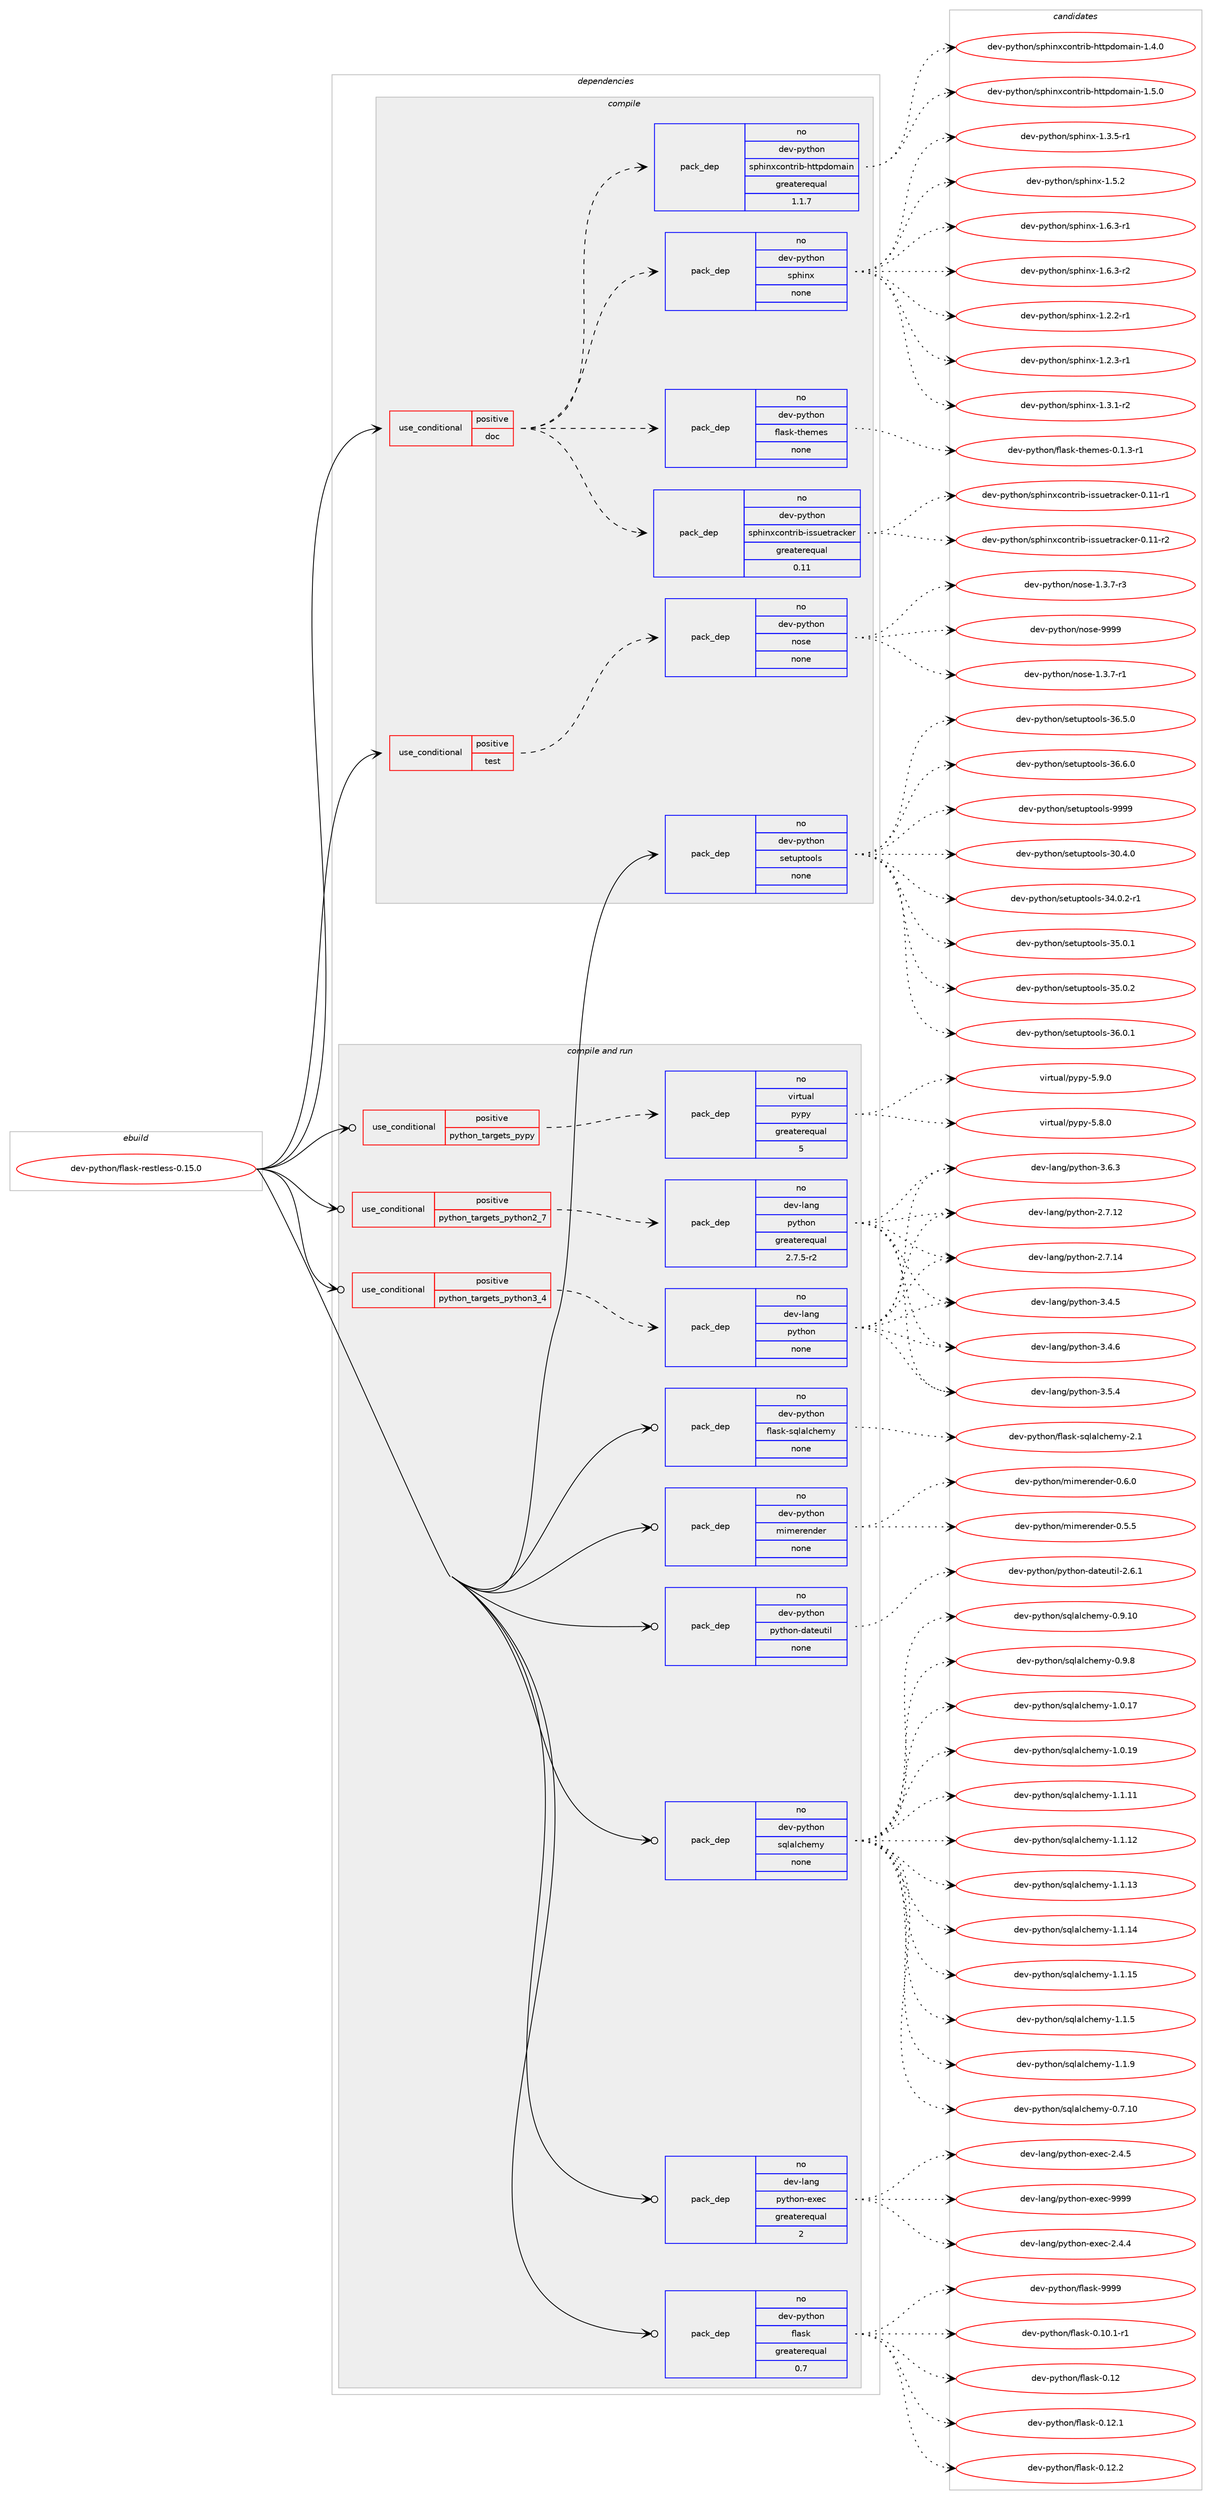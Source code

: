 digraph prolog {

# *************
# Graph options
# *************

newrank=true;
concentrate=true;
compound=true;
graph [rankdir=LR,fontname=Helvetica,fontsize=10,ranksep=1.5];#, ranksep=2.5, nodesep=0.2];
edge  [arrowhead=vee];
node  [fontname=Helvetica,fontsize=10];

# **********
# The ebuild
# **********

subgraph cluster_leftcol {
color=gray;
rank=same;
label=<<i>ebuild</i>>;
id [label="dev-python/flask-restless-0.15.0", color=red, width=4, href="../dev-python/flask-restless-0.15.0.svg"];
}

# ****************
# The dependencies
# ****************

subgraph cluster_midcol {
color=gray;
label=<<i>dependencies</i>>;
subgraph cluster_compile {
fillcolor="#eeeeee";
style=filled;
label=<<i>compile</i>>;
subgraph cond32901 {
dependency157790 [label=<<TABLE BORDER="0" CELLBORDER="1" CELLSPACING="0" CELLPADDING="4"><TR><TD ROWSPAN="3" CELLPADDING="10">use_conditional</TD></TR><TR><TD>positive</TD></TR><TR><TD>doc</TD></TR></TABLE>>, shape=none, color=red];
subgraph pack121051 {
dependency157791 [label=<<TABLE BORDER="0" CELLBORDER="1" CELLSPACING="0" CELLPADDING="4" WIDTH="220"><TR><TD ROWSPAN="6" CELLPADDING="30">pack_dep</TD></TR><TR><TD WIDTH="110">no</TD></TR><TR><TD>dev-python</TD></TR><TR><TD>sphinx</TD></TR><TR><TD>none</TD></TR><TR><TD></TD></TR></TABLE>>, shape=none, color=blue];
}
dependency157790:e -> dependency157791:w [weight=20,style="dashed",arrowhead="vee"];
subgraph pack121052 {
dependency157792 [label=<<TABLE BORDER="0" CELLBORDER="1" CELLSPACING="0" CELLPADDING="4" WIDTH="220"><TR><TD ROWSPAN="6" CELLPADDING="30">pack_dep</TD></TR><TR><TD WIDTH="110">no</TD></TR><TR><TD>dev-python</TD></TR><TR><TD>sphinxcontrib-httpdomain</TD></TR><TR><TD>greaterequal</TD></TR><TR><TD>1.1.7</TD></TR></TABLE>>, shape=none, color=blue];
}
dependency157790:e -> dependency157792:w [weight=20,style="dashed",arrowhead="vee"];
subgraph pack121053 {
dependency157793 [label=<<TABLE BORDER="0" CELLBORDER="1" CELLSPACING="0" CELLPADDING="4" WIDTH="220"><TR><TD ROWSPAN="6" CELLPADDING="30">pack_dep</TD></TR><TR><TD WIDTH="110">no</TD></TR><TR><TD>dev-python</TD></TR><TR><TD>sphinxcontrib-issuetracker</TD></TR><TR><TD>greaterequal</TD></TR><TR><TD>0.11</TD></TR></TABLE>>, shape=none, color=blue];
}
dependency157790:e -> dependency157793:w [weight=20,style="dashed",arrowhead="vee"];
subgraph pack121054 {
dependency157794 [label=<<TABLE BORDER="0" CELLBORDER="1" CELLSPACING="0" CELLPADDING="4" WIDTH="220"><TR><TD ROWSPAN="6" CELLPADDING="30">pack_dep</TD></TR><TR><TD WIDTH="110">no</TD></TR><TR><TD>dev-python</TD></TR><TR><TD>flask-themes</TD></TR><TR><TD>none</TD></TR><TR><TD></TD></TR></TABLE>>, shape=none, color=blue];
}
dependency157790:e -> dependency157794:w [weight=20,style="dashed",arrowhead="vee"];
}
id:e -> dependency157790:w [weight=20,style="solid",arrowhead="vee"];
subgraph cond32902 {
dependency157795 [label=<<TABLE BORDER="0" CELLBORDER="1" CELLSPACING="0" CELLPADDING="4"><TR><TD ROWSPAN="3" CELLPADDING="10">use_conditional</TD></TR><TR><TD>positive</TD></TR><TR><TD>test</TD></TR></TABLE>>, shape=none, color=red];
subgraph pack121055 {
dependency157796 [label=<<TABLE BORDER="0" CELLBORDER="1" CELLSPACING="0" CELLPADDING="4" WIDTH="220"><TR><TD ROWSPAN="6" CELLPADDING="30">pack_dep</TD></TR><TR><TD WIDTH="110">no</TD></TR><TR><TD>dev-python</TD></TR><TR><TD>nose</TD></TR><TR><TD>none</TD></TR><TR><TD></TD></TR></TABLE>>, shape=none, color=blue];
}
dependency157795:e -> dependency157796:w [weight=20,style="dashed",arrowhead="vee"];
}
id:e -> dependency157795:w [weight=20,style="solid",arrowhead="vee"];
subgraph pack121056 {
dependency157797 [label=<<TABLE BORDER="0" CELLBORDER="1" CELLSPACING="0" CELLPADDING="4" WIDTH="220"><TR><TD ROWSPAN="6" CELLPADDING="30">pack_dep</TD></TR><TR><TD WIDTH="110">no</TD></TR><TR><TD>dev-python</TD></TR><TR><TD>setuptools</TD></TR><TR><TD>none</TD></TR><TR><TD></TD></TR></TABLE>>, shape=none, color=blue];
}
id:e -> dependency157797:w [weight=20,style="solid",arrowhead="vee"];
}
subgraph cluster_compileandrun {
fillcolor="#eeeeee";
style=filled;
label=<<i>compile and run</i>>;
subgraph cond32903 {
dependency157798 [label=<<TABLE BORDER="0" CELLBORDER="1" CELLSPACING="0" CELLPADDING="4"><TR><TD ROWSPAN="3" CELLPADDING="10">use_conditional</TD></TR><TR><TD>positive</TD></TR><TR><TD>python_targets_pypy</TD></TR></TABLE>>, shape=none, color=red];
subgraph pack121057 {
dependency157799 [label=<<TABLE BORDER="0" CELLBORDER="1" CELLSPACING="0" CELLPADDING="4" WIDTH="220"><TR><TD ROWSPAN="6" CELLPADDING="30">pack_dep</TD></TR><TR><TD WIDTH="110">no</TD></TR><TR><TD>virtual</TD></TR><TR><TD>pypy</TD></TR><TR><TD>greaterequal</TD></TR><TR><TD>5</TD></TR></TABLE>>, shape=none, color=blue];
}
dependency157798:e -> dependency157799:w [weight=20,style="dashed",arrowhead="vee"];
}
id:e -> dependency157798:w [weight=20,style="solid",arrowhead="odotvee"];
subgraph cond32904 {
dependency157800 [label=<<TABLE BORDER="0" CELLBORDER="1" CELLSPACING="0" CELLPADDING="4"><TR><TD ROWSPAN="3" CELLPADDING="10">use_conditional</TD></TR><TR><TD>positive</TD></TR><TR><TD>python_targets_python2_7</TD></TR></TABLE>>, shape=none, color=red];
subgraph pack121058 {
dependency157801 [label=<<TABLE BORDER="0" CELLBORDER="1" CELLSPACING="0" CELLPADDING="4" WIDTH="220"><TR><TD ROWSPAN="6" CELLPADDING="30">pack_dep</TD></TR><TR><TD WIDTH="110">no</TD></TR><TR><TD>dev-lang</TD></TR><TR><TD>python</TD></TR><TR><TD>greaterequal</TD></TR><TR><TD>2.7.5-r2</TD></TR></TABLE>>, shape=none, color=blue];
}
dependency157800:e -> dependency157801:w [weight=20,style="dashed",arrowhead="vee"];
}
id:e -> dependency157800:w [weight=20,style="solid",arrowhead="odotvee"];
subgraph cond32905 {
dependency157802 [label=<<TABLE BORDER="0" CELLBORDER="1" CELLSPACING="0" CELLPADDING="4"><TR><TD ROWSPAN="3" CELLPADDING="10">use_conditional</TD></TR><TR><TD>positive</TD></TR><TR><TD>python_targets_python3_4</TD></TR></TABLE>>, shape=none, color=red];
subgraph pack121059 {
dependency157803 [label=<<TABLE BORDER="0" CELLBORDER="1" CELLSPACING="0" CELLPADDING="4" WIDTH="220"><TR><TD ROWSPAN="6" CELLPADDING="30">pack_dep</TD></TR><TR><TD WIDTH="110">no</TD></TR><TR><TD>dev-lang</TD></TR><TR><TD>python</TD></TR><TR><TD>none</TD></TR><TR><TD></TD></TR></TABLE>>, shape=none, color=blue];
}
dependency157802:e -> dependency157803:w [weight=20,style="dashed",arrowhead="vee"];
}
id:e -> dependency157802:w [weight=20,style="solid",arrowhead="odotvee"];
subgraph pack121060 {
dependency157804 [label=<<TABLE BORDER="0" CELLBORDER="1" CELLSPACING="0" CELLPADDING="4" WIDTH="220"><TR><TD ROWSPAN="6" CELLPADDING="30">pack_dep</TD></TR><TR><TD WIDTH="110">no</TD></TR><TR><TD>dev-lang</TD></TR><TR><TD>python-exec</TD></TR><TR><TD>greaterequal</TD></TR><TR><TD>2</TD></TR></TABLE>>, shape=none, color=blue];
}
id:e -> dependency157804:w [weight=20,style="solid",arrowhead="odotvee"];
subgraph pack121061 {
dependency157805 [label=<<TABLE BORDER="0" CELLBORDER="1" CELLSPACING="0" CELLPADDING="4" WIDTH="220"><TR><TD ROWSPAN="6" CELLPADDING="30">pack_dep</TD></TR><TR><TD WIDTH="110">no</TD></TR><TR><TD>dev-python</TD></TR><TR><TD>flask</TD></TR><TR><TD>greaterequal</TD></TR><TR><TD>0.7</TD></TR></TABLE>>, shape=none, color=blue];
}
id:e -> dependency157805:w [weight=20,style="solid",arrowhead="odotvee"];
subgraph pack121062 {
dependency157806 [label=<<TABLE BORDER="0" CELLBORDER="1" CELLSPACING="0" CELLPADDING="4" WIDTH="220"><TR><TD ROWSPAN="6" CELLPADDING="30">pack_dep</TD></TR><TR><TD WIDTH="110">no</TD></TR><TR><TD>dev-python</TD></TR><TR><TD>flask-sqlalchemy</TD></TR><TR><TD>none</TD></TR><TR><TD></TD></TR></TABLE>>, shape=none, color=blue];
}
id:e -> dependency157806:w [weight=20,style="solid",arrowhead="odotvee"];
subgraph pack121063 {
dependency157807 [label=<<TABLE BORDER="0" CELLBORDER="1" CELLSPACING="0" CELLPADDING="4" WIDTH="220"><TR><TD ROWSPAN="6" CELLPADDING="30">pack_dep</TD></TR><TR><TD WIDTH="110">no</TD></TR><TR><TD>dev-python</TD></TR><TR><TD>mimerender</TD></TR><TR><TD>none</TD></TR><TR><TD></TD></TR></TABLE>>, shape=none, color=blue];
}
id:e -> dependency157807:w [weight=20,style="solid",arrowhead="odotvee"];
subgraph pack121064 {
dependency157808 [label=<<TABLE BORDER="0" CELLBORDER="1" CELLSPACING="0" CELLPADDING="4" WIDTH="220"><TR><TD ROWSPAN="6" CELLPADDING="30">pack_dep</TD></TR><TR><TD WIDTH="110">no</TD></TR><TR><TD>dev-python</TD></TR><TR><TD>python-dateutil</TD></TR><TR><TD>none</TD></TR><TR><TD></TD></TR></TABLE>>, shape=none, color=blue];
}
id:e -> dependency157808:w [weight=20,style="solid",arrowhead="odotvee"];
subgraph pack121065 {
dependency157809 [label=<<TABLE BORDER="0" CELLBORDER="1" CELLSPACING="0" CELLPADDING="4" WIDTH="220"><TR><TD ROWSPAN="6" CELLPADDING="30">pack_dep</TD></TR><TR><TD WIDTH="110">no</TD></TR><TR><TD>dev-python</TD></TR><TR><TD>sqlalchemy</TD></TR><TR><TD>none</TD></TR><TR><TD></TD></TR></TABLE>>, shape=none, color=blue];
}
id:e -> dependency157809:w [weight=20,style="solid",arrowhead="odotvee"];
}
subgraph cluster_run {
fillcolor="#eeeeee";
style=filled;
label=<<i>run</i>>;
}
}

# **************
# The candidates
# **************

subgraph cluster_choices {
rank=same;
color=gray;
label=<<i>candidates</i>>;

subgraph choice121051 {
color=black;
nodesep=1;
choice10010111845112121116104111110471151121041051101204549465046504511449 [label="dev-python/sphinx-1.2.2-r1", color=red, width=4,href="../dev-python/sphinx-1.2.2-r1.svg"];
choice10010111845112121116104111110471151121041051101204549465046514511449 [label="dev-python/sphinx-1.2.3-r1", color=red, width=4,href="../dev-python/sphinx-1.2.3-r1.svg"];
choice10010111845112121116104111110471151121041051101204549465146494511450 [label="dev-python/sphinx-1.3.1-r2", color=red, width=4,href="../dev-python/sphinx-1.3.1-r2.svg"];
choice10010111845112121116104111110471151121041051101204549465146534511449 [label="dev-python/sphinx-1.3.5-r1", color=red, width=4,href="../dev-python/sphinx-1.3.5-r1.svg"];
choice1001011184511212111610411111047115112104105110120454946534650 [label="dev-python/sphinx-1.5.2", color=red, width=4,href="../dev-python/sphinx-1.5.2.svg"];
choice10010111845112121116104111110471151121041051101204549465446514511449 [label="dev-python/sphinx-1.6.3-r1", color=red, width=4,href="../dev-python/sphinx-1.6.3-r1.svg"];
choice10010111845112121116104111110471151121041051101204549465446514511450 [label="dev-python/sphinx-1.6.3-r2", color=red, width=4,href="../dev-python/sphinx-1.6.3-r2.svg"];
dependency157791:e -> choice10010111845112121116104111110471151121041051101204549465046504511449:w [style=dotted,weight="100"];
dependency157791:e -> choice10010111845112121116104111110471151121041051101204549465046514511449:w [style=dotted,weight="100"];
dependency157791:e -> choice10010111845112121116104111110471151121041051101204549465146494511450:w [style=dotted,weight="100"];
dependency157791:e -> choice10010111845112121116104111110471151121041051101204549465146534511449:w [style=dotted,weight="100"];
dependency157791:e -> choice1001011184511212111610411111047115112104105110120454946534650:w [style=dotted,weight="100"];
dependency157791:e -> choice10010111845112121116104111110471151121041051101204549465446514511449:w [style=dotted,weight="100"];
dependency157791:e -> choice10010111845112121116104111110471151121041051101204549465446514511450:w [style=dotted,weight="100"];
}
subgraph choice121052 {
color=black;
nodesep=1;
choice100101118451121211161041111104711511210410511012099111110116114105984510411611611210011110997105110454946524648 [label="dev-python/sphinxcontrib-httpdomain-1.4.0", color=red, width=4,href="../dev-python/sphinxcontrib-httpdomain-1.4.0.svg"];
choice100101118451121211161041111104711511210410511012099111110116114105984510411611611210011110997105110454946534648 [label="dev-python/sphinxcontrib-httpdomain-1.5.0", color=red, width=4,href="../dev-python/sphinxcontrib-httpdomain-1.5.0.svg"];
dependency157792:e -> choice100101118451121211161041111104711511210410511012099111110116114105984510411611611210011110997105110454946524648:w [style=dotted,weight="100"];
dependency157792:e -> choice100101118451121211161041111104711511210410511012099111110116114105984510411611611210011110997105110454946534648:w [style=dotted,weight="100"];
}
subgraph choice121053 {
color=black;
nodesep=1;
choice1001011184511212111610411111047115112104105110120991111101161141059845105115115117101116114979910710111445484649494511449 [label="dev-python/sphinxcontrib-issuetracker-0.11-r1", color=red, width=4,href="../dev-python/sphinxcontrib-issuetracker-0.11-r1.svg"];
choice1001011184511212111610411111047115112104105110120991111101161141059845105115115117101116114979910710111445484649494511450 [label="dev-python/sphinxcontrib-issuetracker-0.11-r2", color=red, width=4,href="../dev-python/sphinxcontrib-issuetracker-0.11-r2.svg"];
dependency157793:e -> choice1001011184511212111610411111047115112104105110120991111101161141059845105115115117101116114979910710111445484649494511449:w [style=dotted,weight="100"];
dependency157793:e -> choice1001011184511212111610411111047115112104105110120991111101161141059845105115115117101116114979910710111445484649494511450:w [style=dotted,weight="100"];
}
subgraph choice121054 {
color=black;
nodesep=1;
choice100101118451121211161041111104710210897115107451161041011091011154548464946514511449 [label="dev-python/flask-themes-0.1.3-r1", color=red, width=4,href="../dev-python/flask-themes-0.1.3-r1.svg"];
dependency157794:e -> choice100101118451121211161041111104710210897115107451161041011091011154548464946514511449:w [style=dotted,weight="100"];
}
subgraph choice121055 {
color=black;
nodesep=1;
choice10010111845112121116104111110471101111151014549465146554511449 [label="dev-python/nose-1.3.7-r1", color=red, width=4,href="../dev-python/nose-1.3.7-r1.svg"];
choice10010111845112121116104111110471101111151014549465146554511451 [label="dev-python/nose-1.3.7-r3", color=red, width=4,href="../dev-python/nose-1.3.7-r3.svg"];
choice10010111845112121116104111110471101111151014557575757 [label="dev-python/nose-9999", color=red, width=4,href="../dev-python/nose-9999.svg"];
dependency157796:e -> choice10010111845112121116104111110471101111151014549465146554511449:w [style=dotted,weight="100"];
dependency157796:e -> choice10010111845112121116104111110471101111151014549465146554511451:w [style=dotted,weight="100"];
dependency157796:e -> choice10010111845112121116104111110471101111151014557575757:w [style=dotted,weight="100"];
}
subgraph choice121056 {
color=black;
nodesep=1;
choice100101118451121211161041111104711510111611711211611111110811545514846524648 [label="dev-python/setuptools-30.4.0", color=red, width=4,href="../dev-python/setuptools-30.4.0.svg"];
choice1001011184511212111610411111047115101116117112116111111108115455152464846504511449 [label="dev-python/setuptools-34.0.2-r1", color=red, width=4,href="../dev-python/setuptools-34.0.2-r1.svg"];
choice100101118451121211161041111104711510111611711211611111110811545515346484649 [label="dev-python/setuptools-35.0.1", color=red, width=4,href="../dev-python/setuptools-35.0.1.svg"];
choice100101118451121211161041111104711510111611711211611111110811545515346484650 [label="dev-python/setuptools-35.0.2", color=red, width=4,href="../dev-python/setuptools-35.0.2.svg"];
choice100101118451121211161041111104711510111611711211611111110811545515446484649 [label="dev-python/setuptools-36.0.1", color=red, width=4,href="../dev-python/setuptools-36.0.1.svg"];
choice100101118451121211161041111104711510111611711211611111110811545515446534648 [label="dev-python/setuptools-36.5.0", color=red, width=4,href="../dev-python/setuptools-36.5.0.svg"];
choice100101118451121211161041111104711510111611711211611111110811545515446544648 [label="dev-python/setuptools-36.6.0", color=red, width=4,href="../dev-python/setuptools-36.6.0.svg"];
choice10010111845112121116104111110471151011161171121161111111081154557575757 [label="dev-python/setuptools-9999", color=red, width=4,href="../dev-python/setuptools-9999.svg"];
dependency157797:e -> choice100101118451121211161041111104711510111611711211611111110811545514846524648:w [style=dotted,weight="100"];
dependency157797:e -> choice1001011184511212111610411111047115101116117112116111111108115455152464846504511449:w [style=dotted,weight="100"];
dependency157797:e -> choice100101118451121211161041111104711510111611711211611111110811545515346484649:w [style=dotted,weight="100"];
dependency157797:e -> choice100101118451121211161041111104711510111611711211611111110811545515346484650:w [style=dotted,weight="100"];
dependency157797:e -> choice100101118451121211161041111104711510111611711211611111110811545515446484649:w [style=dotted,weight="100"];
dependency157797:e -> choice100101118451121211161041111104711510111611711211611111110811545515446534648:w [style=dotted,weight="100"];
dependency157797:e -> choice100101118451121211161041111104711510111611711211611111110811545515446544648:w [style=dotted,weight="100"];
dependency157797:e -> choice10010111845112121116104111110471151011161171121161111111081154557575757:w [style=dotted,weight="100"];
}
subgraph choice121057 {
color=black;
nodesep=1;
choice1181051141161179710847112121112121455346564648 [label="virtual/pypy-5.8.0", color=red, width=4,href="../virtual/pypy-5.8.0.svg"];
choice1181051141161179710847112121112121455346574648 [label="virtual/pypy-5.9.0", color=red, width=4,href="../virtual/pypy-5.9.0.svg"];
dependency157799:e -> choice1181051141161179710847112121112121455346564648:w [style=dotted,weight="100"];
dependency157799:e -> choice1181051141161179710847112121112121455346574648:w [style=dotted,weight="100"];
}
subgraph choice121058 {
color=black;
nodesep=1;
choice10010111845108971101034711212111610411111045504655464950 [label="dev-lang/python-2.7.12", color=red, width=4,href="../dev-lang/python-2.7.12.svg"];
choice10010111845108971101034711212111610411111045504655464952 [label="dev-lang/python-2.7.14", color=red, width=4,href="../dev-lang/python-2.7.14.svg"];
choice100101118451089711010347112121116104111110455146524653 [label="dev-lang/python-3.4.5", color=red, width=4,href="../dev-lang/python-3.4.5.svg"];
choice100101118451089711010347112121116104111110455146524654 [label="dev-lang/python-3.4.6", color=red, width=4,href="../dev-lang/python-3.4.6.svg"];
choice100101118451089711010347112121116104111110455146534652 [label="dev-lang/python-3.5.4", color=red, width=4,href="../dev-lang/python-3.5.4.svg"];
choice100101118451089711010347112121116104111110455146544651 [label="dev-lang/python-3.6.3", color=red, width=4,href="../dev-lang/python-3.6.3.svg"];
dependency157801:e -> choice10010111845108971101034711212111610411111045504655464950:w [style=dotted,weight="100"];
dependency157801:e -> choice10010111845108971101034711212111610411111045504655464952:w [style=dotted,weight="100"];
dependency157801:e -> choice100101118451089711010347112121116104111110455146524653:w [style=dotted,weight="100"];
dependency157801:e -> choice100101118451089711010347112121116104111110455146524654:w [style=dotted,weight="100"];
dependency157801:e -> choice100101118451089711010347112121116104111110455146534652:w [style=dotted,weight="100"];
dependency157801:e -> choice100101118451089711010347112121116104111110455146544651:w [style=dotted,weight="100"];
}
subgraph choice121059 {
color=black;
nodesep=1;
choice10010111845108971101034711212111610411111045504655464950 [label="dev-lang/python-2.7.12", color=red, width=4,href="../dev-lang/python-2.7.12.svg"];
choice10010111845108971101034711212111610411111045504655464952 [label="dev-lang/python-2.7.14", color=red, width=4,href="../dev-lang/python-2.7.14.svg"];
choice100101118451089711010347112121116104111110455146524653 [label="dev-lang/python-3.4.5", color=red, width=4,href="../dev-lang/python-3.4.5.svg"];
choice100101118451089711010347112121116104111110455146524654 [label="dev-lang/python-3.4.6", color=red, width=4,href="../dev-lang/python-3.4.6.svg"];
choice100101118451089711010347112121116104111110455146534652 [label="dev-lang/python-3.5.4", color=red, width=4,href="../dev-lang/python-3.5.4.svg"];
choice100101118451089711010347112121116104111110455146544651 [label="dev-lang/python-3.6.3", color=red, width=4,href="../dev-lang/python-3.6.3.svg"];
dependency157803:e -> choice10010111845108971101034711212111610411111045504655464950:w [style=dotted,weight="100"];
dependency157803:e -> choice10010111845108971101034711212111610411111045504655464952:w [style=dotted,weight="100"];
dependency157803:e -> choice100101118451089711010347112121116104111110455146524653:w [style=dotted,weight="100"];
dependency157803:e -> choice100101118451089711010347112121116104111110455146524654:w [style=dotted,weight="100"];
dependency157803:e -> choice100101118451089711010347112121116104111110455146534652:w [style=dotted,weight="100"];
dependency157803:e -> choice100101118451089711010347112121116104111110455146544651:w [style=dotted,weight="100"];
}
subgraph choice121060 {
color=black;
nodesep=1;
choice1001011184510897110103471121211161041111104510112010199455046524652 [label="dev-lang/python-exec-2.4.4", color=red, width=4,href="../dev-lang/python-exec-2.4.4.svg"];
choice1001011184510897110103471121211161041111104510112010199455046524653 [label="dev-lang/python-exec-2.4.5", color=red, width=4,href="../dev-lang/python-exec-2.4.5.svg"];
choice10010111845108971101034711212111610411111045101120101994557575757 [label="dev-lang/python-exec-9999", color=red, width=4,href="../dev-lang/python-exec-9999.svg"];
dependency157804:e -> choice1001011184510897110103471121211161041111104510112010199455046524652:w [style=dotted,weight="100"];
dependency157804:e -> choice1001011184510897110103471121211161041111104510112010199455046524653:w [style=dotted,weight="100"];
dependency157804:e -> choice10010111845108971101034711212111610411111045101120101994557575757:w [style=dotted,weight="100"];
}
subgraph choice121061 {
color=black;
nodesep=1;
choice100101118451121211161041111104710210897115107454846494846494511449 [label="dev-python/flask-0.10.1-r1", color=red, width=4,href="../dev-python/flask-0.10.1-r1.svg"];
choice1001011184511212111610411111047102108971151074548464950 [label="dev-python/flask-0.12", color=red, width=4,href="../dev-python/flask-0.12.svg"];
choice10010111845112121116104111110471021089711510745484649504649 [label="dev-python/flask-0.12.1", color=red, width=4,href="../dev-python/flask-0.12.1.svg"];
choice10010111845112121116104111110471021089711510745484649504650 [label="dev-python/flask-0.12.2", color=red, width=4,href="../dev-python/flask-0.12.2.svg"];
choice1001011184511212111610411111047102108971151074557575757 [label="dev-python/flask-9999", color=red, width=4,href="../dev-python/flask-9999.svg"];
dependency157805:e -> choice100101118451121211161041111104710210897115107454846494846494511449:w [style=dotted,weight="100"];
dependency157805:e -> choice1001011184511212111610411111047102108971151074548464950:w [style=dotted,weight="100"];
dependency157805:e -> choice10010111845112121116104111110471021089711510745484649504649:w [style=dotted,weight="100"];
dependency157805:e -> choice10010111845112121116104111110471021089711510745484649504650:w [style=dotted,weight="100"];
dependency157805:e -> choice1001011184511212111610411111047102108971151074557575757:w [style=dotted,weight="100"];
}
subgraph choice121062 {
color=black;
nodesep=1;
choice10010111845112121116104111110471021089711510745115113108971089910410110912145504649 [label="dev-python/flask-sqlalchemy-2.1", color=red, width=4,href="../dev-python/flask-sqlalchemy-2.1.svg"];
dependency157806:e -> choice10010111845112121116104111110471021089711510745115113108971089910410110912145504649:w [style=dotted,weight="100"];
}
subgraph choice121063 {
color=black;
nodesep=1;
choice1001011184511212111610411111047109105109101114101110100101114454846534653 [label="dev-python/mimerender-0.5.5", color=red, width=4,href="../dev-python/mimerender-0.5.5.svg"];
choice1001011184511212111610411111047109105109101114101110100101114454846544648 [label="dev-python/mimerender-0.6.0", color=red, width=4,href="../dev-python/mimerender-0.6.0.svg"];
dependency157807:e -> choice1001011184511212111610411111047109105109101114101110100101114454846534653:w [style=dotted,weight="100"];
dependency157807:e -> choice1001011184511212111610411111047109105109101114101110100101114454846544648:w [style=dotted,weight="100"];
}
subgraph choice121064 {
color=black;
nodesep=1;
choice10010111845112121116104111110471121211161041111104510097116101117116105108455046544649 [label="dev-python/python-dateutil-2.6.1", color=red, width=4,href="../dev-python/python-dateutil-2.6.1.svg"];
dependency157808:e -> choice10010111845112121116104111110471121211161041111104510097116101117116105108455046544649:w [style=dotted,weight="100"];
}
subgraph choice121065 {
color=black;
nodesep=1;
choice1001011184511212111610411111047115113108971089910410110912145484655464948 [label="dev-python/sqlalchemy-0.7.10", color=red, width=4,href="../dev-python/sqlalchemy-0.7.10.svg"];
choice1001011184511212111610411111047115113108971089910410110912145484657464948 [label="dev-python/sqlalchemy-0.9.10", color=red, width=4,href="../dev-python/sqlalchemy-0.9.10.svg"];
choice10010111845112121116104111110471151131089710899104101109121454846574656 [label="dev-python/sqlalchemy-0.9.8", color=red, width=4,href="../dev-python/sqlalchemy-0.9.8.svg"];
choice1001011184511212111610411111047115113108971089910410110912145494648464955 [label="dev-python/sqlalchemy-1.0.17", color=red, width=4,href="../dev-python/sqlalchemy-1.0.17.svg"];
choice1001011184511212111610411111047115113108971089910410110912145494648464957 [label="dev-python/sqlalchemy-1.0.19", color=red, width=4,href="../dev-python/sqlalchemy-1.0.19.svg"];
choice1001011184511212111610411111047115113108971089910410110912145494649464949 [label="dev-python/sqlalchemy-1.1.11", color=red, width=4,href="../dev-python/sqlalchemy-1.1.11.svg"];
choice1001011184511212111610411111047115113108971089910410110912145494649464950 [label="dev-python/sqlalchemy-1.1.12", color=red, width=4,href="../dev-python/sqlalchemy-1.1.12.svg"];
choice1001011184511212111610411111047115113108971089910410110912145494649464951 [label="dev-python/sqlalchemy-1.1.13", color=red, width=4,href="../dev-python/sqlalchemy-1.1.13.svg"];
choice1001011184511212111610411111047115113108971089910410110912145494649464952 [label="dev-python/sqlalchemy-1.1.14", color=red, width=4,href="../dev-python/sqlalchemy-1.1.14.svg"];
choice1001011184511212111610411111047115113108971089910410110912145494649464953 [label="dev-python/sqlalchemy-1.1.15", color=red, width=4,href="../dev-python/sqlalchemy-1.1.15.svg"];
choice10010111845112121116104111110471151131089710899104101109121454946494653 [label="dev-python/sqlalchemy-1.1.5", color=red, width=4,href="../dev-python/sqlalchemy-1.1.5.svg"];
choice10010111845112121116104111110471151131089710899104101109121454946494657 [label="dev-python/sqlalchemy-1.1.9", color=red, width=4,href="../dev-python/sqlalchemy-1.1.9.svg"];
dependency157809:e -> choice1001011184511212111610411111047115113108971089910410110912145484655464948:w [style=dotted,weight="100"];
dependency157809:e -> choice1001011184511212111610411111047115113108971089910410110912145484657464948:w [style=dotted,weight="100"];
dependency157809:e -> choice10010111845112121116104111110471151131089710899104101109121454846574656:w [style=dotted,weight="100"];
dependency157809:e -> choice1001011184511212111610411111047115113108971089910410110912145494648464955:w [style=dotted,weight="100"];
dependency157809:e -> choice1001011184511212111610411111047115113108971089910410110912145494648464957:w [style=dotted,weight="100"];
dependency157809:e -> choice1001011184511212111610411111047115113108971089910410110912145494649464949:w [style=dotted,weight="100"];
dependency157809:e -> choice1001011184511212111610411111047115113108971089910410110912145494649464950:w [style=dotted,weight="100"];
dependency157809:e -> choice1001011184511212111610411111047115113108971089910410110912145494649464951:w [style=dotted,weight="100"];
dependency157809:e -> choice1001011184511212111610411111047115113108971089910410110912145494649464952:w [style=dotted,weight="100"];
dependency157809:e -> choice1001011184511212111610411111047115113108971089910410110912145494649464953:w [style=dotted,weight="100"];
dependency157809:e -> choice10010111845112121116104111110471151131089710899104101109121454946494653:w [style=dotted,weight="100"];
dependency157809:e -> choice10010111845112121116104111110471151131089710899104101109121454946494657:w [style=dotted,weight="100"];
}
}

}

